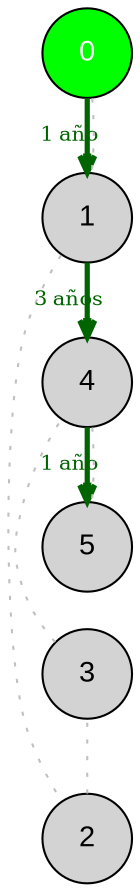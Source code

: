 digraph PlanOptimo {
    rankdir=LR;
    node [shape=circle, style=filled, fillcolor=lightgray, fontname=Arial, width=0.6, height=0.6];
    edge [color=black, arrowhead=vee, arrowsize=0.8];

    // Todos los nodos (años)
    "0" [fillcolor=green, fontcolor=white];  // Inicio\n    "1" [fillcolor=lightblue];               // En plan óptimo\n    "2" [fillcolor=white];                     // No usado\n    "3" [fillcolor=white];                     // No usado\n    "4" [fillcolor=lightblue];               // En plan óptimo\n    "5" [fillcolor=red, fontcolor=white];    // Fin\n
    // Flechas del plan óptimo
    "0" -> "1" [label="1 año", color=darkgreen, penwidth=2.5, fontsize=10, fontcolor=darkgreen];
    "1" -> "4" [label="3 años", color=darkgreen, penwidth=2.5, fontsize=10, fontcolor=darkgreen];
    "4" -> "5" [label="1 año", color=darkgreen, penwidth=2.5, fontsize=10, fontcolor=darkgreen];

    // Progresión temporal (flechas grises)
    "0" -> "1" [color=gray, style=dotted, arrowhead=none, constraint=false];
    "1" -> "2" [color=gray, style=dotted, arrowhead=none, constraint=false];
    "2" -> "3" [color=gray, style=dotted, arrowhead=none, constraint=false];
    "3" -> "4" [color=gray, style=dotted, arrowhead=none, constraint=false];
    "4" -> "5" [color=gray, style=dotted, arrowhead=none, constraint=false];

    // Mejorar layout
    { rank=same; "0" "1" "2" "3" "4" "5" }
}
